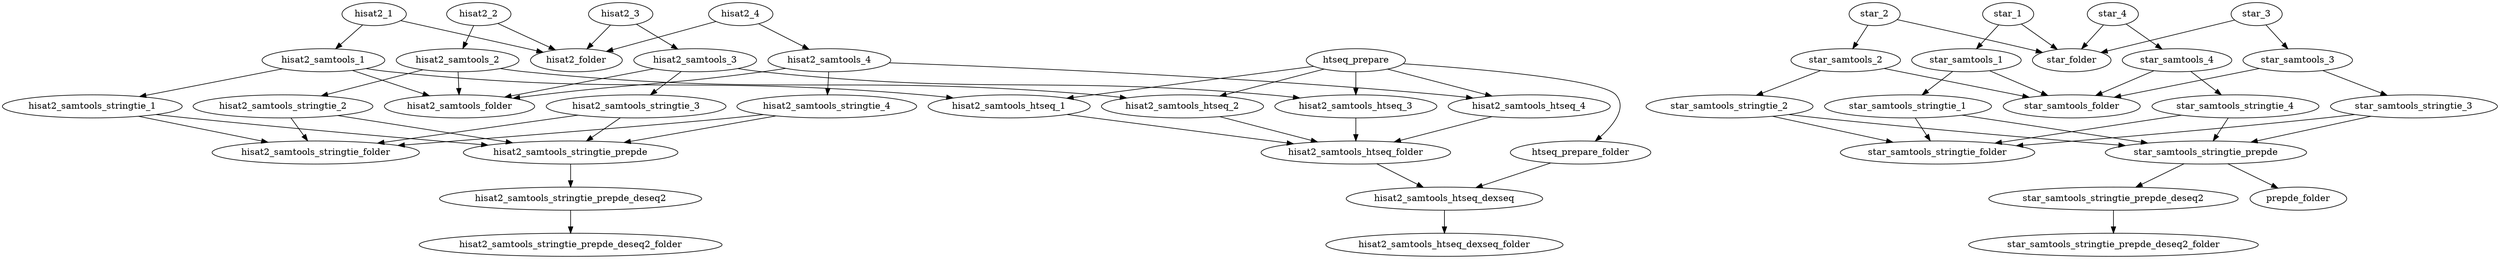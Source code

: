 digraph {compound=true
"workflow.cwl#hisat2_samtools_stringtie_4" [label="hisat2_samtools_stringtie_4"]
"workflow.cwl#hisat2_samtools_htseq_4" [label="hisat2_samtools_htseq_4"]
"workflow.cwl#hisat2_samtools_folder" [label="hisat2_samtools_folder"]
"workflow.cwl#star_4" [label="star_4"]
"workflow.cwl#star_samtools_1" [label="star_samtools_1"]
"workflow.cwl#hisat2_samtools_htseq_3" [label="hisat2_samtools_htseq_3"]
"workflow.cwl#star_samtools_4" [label="star_samtools_4"]
"workflow.cwl#hisat2_samtools_stringtie_prepde_deseq2_folder" [label="hisat2_samtools_stringtie_prepde_deseq2_folder"]
"workflow.cwl#hisat2_samtools_stringtie_2" [label="hisat2_samtools_stringtie_2"]
"workflow.cwl#star_samtools_3" [label="star_samtools_3"]
"workflow.cwl#hisat2_samtools_stringtie_3" [label="hisat2_samtools_stringtie_3"]
"workflow.cwl#htseq_prepare" [label="htseq_prepare"]
"workflow.cwl#star_samtools_2" [label="star_samtools_2"]
"workflow.cwl#hisat2_samtools_htseq_2" [label="hisat2_samtools_htseq_2"]
"workflow.cwl#hisat2_samtools_2" [label="hisat2_samtools_2"]
"workflow.cwl#htseq_prepare_folder" [label="htseq_prepare_folder"]
"workflow.cwl#star_3" [label="star_3"]
"workflow.cwl#star_samtools_stringtie_prepde_deseq2" [label="star_samtools_stringtie_prepde_deseq2"]
"workflow.cwl#star_samtools_stringtie_1" [label="star_samtools_stringtie_1"]
"workflow.cwl#hisat2_samtools_1" [label="hisat2_samtools_1"]
"workflow.cwl#star_1" [label="star_1"]
"workflow.cwl#hisat2_samtools_htseq_dexseq_folder" [label="hisat2_samtools_htseq_dexseq_folder"]
"workflow.cwl#hisat2_samtools_4" [label="hisat2_samtools_4"]
"workflow.cwl#hisat2_samtools_stringtie_folder" [label="hisat2_samtools_stringtie_folder"]
"workflow.cwl#star_samtools_stringtie_3" [label="star_samtools_stringtie_3"]
"workflow.cwl#star_samtools_stringtie_prepde_deseq2_folder" [label="star_samtools_stringtie_prepde_deseq2_folder"]
"workflow.cwl#hisat2_4" [label="hisat2_4"]
"workflow.cwl#hisat2_samtools_stringtie_prepde_deseq2" [label="hisat2_samtools_stringtie_prepde_deseq2"]
"workflow.cwl#hisat2_1" [label="hisat2_1"]
"workflow.cwl#hisat2_samtools_htseq_1" [label="hisat2_samtools_htseq_1"]
"workflow.cwl#hisat2_samtools_stringtie_1" [label="hisat2_samtools_stringtie_1"]
"workflow.cwl#hisat2_3" [label="hisat2_3"]
"workflow.cwl#star_folder" [label="star_folder"]
"workflow.cwl#star_samtools_stringtie_folder" [label="star_samtools_stringtie_folder"]
"workflow.cwl#prepde_folder" [label="prepde_folder"]
"workflow.cwl#hisat2_samtools_stringtie_prepde" [label="hisat2_samtools_stringtie_prepde"]
"workflow.cwl#star_2" [label="star_2"]
"workflow.cwl#hisat2_samtools_htseq_dexseq" [label="hisat2_samtools_htseq_dexseq"]
"workflow.cwl#hisat2_samtools_3" [label="hisat2_samtools_3"]
"workflow.cwl#hisat2_folder" [label="hisat2_folder"]
"workflow.cwl#star_samtools_folder" [label="star_samtools_folder"]
"workflow.cwl#hisat2_samtools_htseq_folder" [label="hisat2_samtools_htseq_folder"]
"workflow.cwl#star_samtools_stringtie_2" [label="star_samtools_stringtie_2"]
"workflow.cwl#hisat2_2" [label="hisat2_2"]
"workflow.cwl#star_samtools_stringtie_prepde" [label="star_samtools_stringtie_prepde"]
"workflow.cwl#star_samtools_stringtie_4" [label="star_samtools_stringtie_4"]
"workflow.cwl#hisat2_samtools_htseq_folder" -> "workflow.cwl#hisat2_samtools_htseq_dexseq" []
"workflow.cwl#star_2" -> "workflow.cwl#star_samtools_2" []
"workflow.cwl#hisat2_samtools_4" -> "workflow.cwl#hisat2_samtools_stringtie_4" []
"workflow.cwl#hisat2_samtools_1" -> "workflow.cwl#hisat2_samtools_htseq_1" []
"workflow.cwl#star_samtools_1" -> "workflow.cwl#star_samtools_stringtie_1" []
"workflow.cwl#star_4" -> "workflow.cwl#star_samtools_4" []
"workflow.cwl#star_samtools_2" -> "workflow.cwl#star_samtools_stringtie_2" []
"workflow.cwl#hisat2_samtools_3" -> "workflow.cwl#hisat2_samtools_stringtie_3" []
"workflow.cwl#hisat2_samtools_1" -> "workflow.cwl#hisat2_samtools_folder" []
"workflow.cwl#hisat2_samtools_2" -> "workflow.cwl#hisat2_samtools_folder" []
"workflow.cwl#hisat2_samtools_4" -> "workflow.cwl#hisat2_samtools_folder" []
"workflow.cwl#hisat2_samtools_3" -> "workflow.cwl#hisat2_samtools_folder" []
"workflow.cwl#star_3" -> "workflow.cwl#star_samtools_3" []
"workflow.cwl#htseq_prepare" -> "workflow.cwl#htseq_prepare_folder" []
"workflow.cwl#hisat2_samtools_stringtie_1" -> "workflow.cwl#hisat2_samtools_stringtie_prepde" []
"workflow.cwl#hisat2_samtools_stringtie_4" -> "workflow.cwl#hisat2_samtools_stringtie_prepde" []
"workflow.cwl#hisat2_samtools_stringtie_3" -> "workflow.cwl#hisat2_samtools_stringtie_prepde" []
"workflow.cwl#hisat2_samtools_stringtie_2" -> "workflow.cwl#hisat2_samtools_stringtie_prepde" []
"workflow.cwl#hisat2_3" -> "workflow.cwl#hisat2_samtools_3" []
"workflow.cwl#htseq_prepare" -> "workflow.cwl#hisat2_samtools_htseq_3" []
"workflow.cwl#hisat2_samtools_stringtie_prepde" -> "workflow.cwl#hisat2_samtools_stringtie_prepde_deseq2" []
"workflow.cwl#hisat2_samtools_htseq_1" -> "workflow.cwl#hisat2_samtools_htseq_folder" []
"workflow.cwl#hisat2_samtools_htseq_2" -> "workflow.cwl#hisat2_samtools_htseq_folder" []
"workflow.cwl#hisat2_samtools_htseq_3" -> "workflow.cwl#hisat2_samtools_htseq_folder" []
"workflow.cwl#hisat2_samtools_htseq_4" -> "workflow.cwl#hisat2_samtools_htseq_folder" []
"workflow.cwl#htseq_prepare" -> "workflow.cwl#hisat2_samtools_htseq_1" []
"workflow.cwl#hisat2_4" -> "workflow.cwl#hisat2_folder" []
"workflow.cwl#hisat2_3" -> "workflow.cwl#hisat2_folder" []
"workflow.cwl#hisat2_1" -> "workflow.cwl#hisat2_folder" []
"workflow.cwl#hisat2_2" -> "workflow.cwl#hisat2_folder" []
"workflow.cwl#htseq_prepare" -> "workflow.cwl#hisat2_samtools_htseq_4" []
"workflow.cwl#hisat2_samtools_4" -> "workflow.cwl#hisat2_samtools_htseq_4" []
"workflow.cwl#star_samtools_stringtie_prepde_deseq2" -> "workflow.cwl#star_samtools_stringtie_prepde_deseq2_folder" []
"workflow.cwl#hisat2_samtools_2" -> "workflow.cwl#hisat2_samtools_stringtie_2" []
"workflow.cwl#hisat2_1" -> "workflow.cwl#hisat2_samtools_1" []
"workflow.cwl#star_samtools_stringtie_prepde" -> "workflow.cwl#prepde_folder" []
"workflow.cwl#hisat2_samtools_htseq_dexseq" -> "workflow.cwl#hisat2_samtools_htseq_dexseq_folder" []
"workflow.cwl#star_samtools_1" -> "workflow.cwl#star_samtools_folder" []
"workflow.cwl#star_samtools_3" -> "workflow.cwl#star_samtools_folder" []
"workflow.cwl#star_samtools_4" -> "workflow.cwl#star_samtools_folder" []
"workflow.cwl#star_samtools_2" -> "workflow.cwl#star_samtools_folder" []
"workflow.cwl#star_samtools_4" -> "workflow.cwl#star_samtools_stringtie_4" []
"workflow.cwl#star_samtools_stringtie_prepde" -> "workflow.cwl#star_samtools_stringtie_prepde_deseq2" []
"workflow.cwl#star_4" -> "workflow.cwl#star_folder" []
"workflow.cwl#star_3" -> "workflow.cwl#star_folder" []
"workflow.cwl#star_2" -> "workflow.cwl#star_folder" []
"workflow.cwl#star_1" -> "workflow.cwl#star_folder" []
"workflow.cwl#hisat2_samtools_stringtie_prepde_deseq2" -> "workflow.cwl#hisat2_samtools_stringtie_prepde_deseq2_folder" []
"workflow.cwl#star_samtools_stringtie_2" -> "workflow.cwl#star_samtools_stringtie_folder" []
"workflow.cwl#star_samtools_stringtie_4" -> "workflow.cwl#star_samtools_stringtie_folder" []
"workflow.cwl#star_samtools_stringtie_1" -> "workflow.cwl#star_samtools_stringtie_folder" []
"workflow.cwl#star_samtools_stringtie_3" -> "workflow.cwl#star_samtools_stringtie_folder" []
"workflow.cwl#hisat2_samtools_stringtie_1" -> "workflow.cwl#hisat2_samtools_stringtie_folder" []
"workflow.cwl#hisat2_samtools_stringtie_4" -> "workflow.cwl#hisat2_samtools_stringtie_folder" []
"workflow.cwl#hisat2_samtools_stringtie_3" -> "workflow.cwl#hisat2_samtools_stringtie_folder" []
"workflow.cwl#hisat2_samtools_stringtie_2" -> "workflow.cwl#hisat2_samtools_stringtie_folder" []
"workflow.cwl#htseq_prepare" -> "workflow.cwl#hisat2_samtools_htseq_2" []
"workflow.cwl#hisat2_samtools_2" -> "workflow.cwl#hisat2_samtools_htseq_2" []
"workflow.cwl#hisat2_samtools_1" -> "workflow.cwl#hisat2_samtools_stringtie_1" []
"workflow.cwl#hisat2_4" -> "workflow.cwl#hisat2_samtools_4" []
"workflow.cwl#star_samtools_stringtie_2" -> "workflow.cwl#star_samtools_stringtie_prepde" []
"workflow.cwl#star_samtools_stringtie_4" -> "workflow.cwl#star_samtools_stringtie_prepde" []
"workflow.cwl#star_samtools_stringtie_1" -> "workflow.cwl#star_samtools_stringtie_prepde" []
"workflow.cwl#star_samtools_stringtie_3" -> "workflow.cwl#star_samtools_stringtie_prepde" []
"workflow.cwl#star_samtools_3" -> "workflow.cwl#star_samtools_stringtie_3" []
"workflow.cwl#hisat2_2" -> "workflow.cwl#hisat2_samtools_2" []
"workflow.cwl#htseq_prepare_folder" -> "workflow.cwl#hisat2_samtools_htseq_dexseq" []
"workflow.cwl#star_1" -> "workflow.cwl#star_samtools_1" []
"workflow.cwl#hisat2_samtools_3" -> "workflow.cwl#hisat2_samtools_htseq_3" []
}